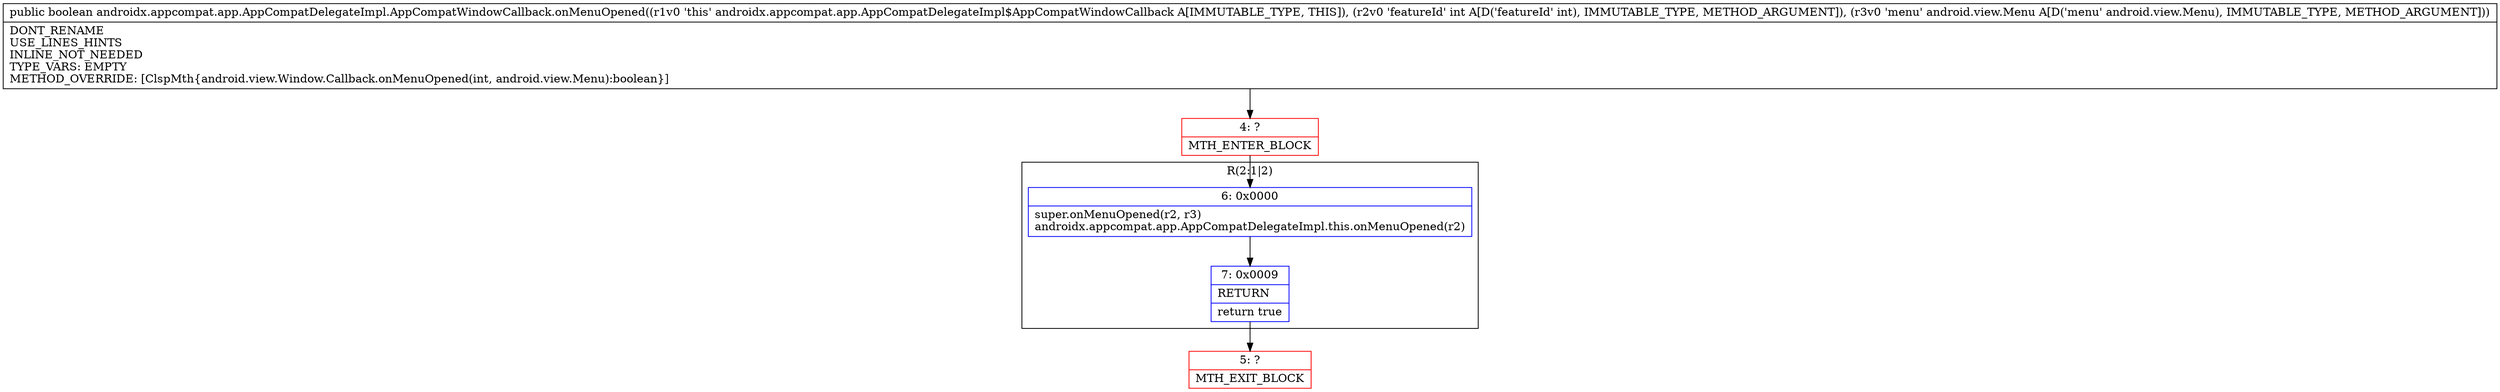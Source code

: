 digraph "CFG forandroidx.appcompat.app.AppCompatDelegateImpl.AppCompatWindowCallback.onMenuOpened(ILandroid\/view\/Menu;)Z" {
subgraph cluster_Region_70506070 {
label = "R(2:1|2)";
node [shape=record,color=blue];
Node_6 [shape=record,label="{6\:\ 0x0000|super.onMenuOpened(r2, r3)\landroidx.appcompat.app.AppCompatDelegateImpl.this.onMenuOpened(r2)\l}"];
Node_7 [shape=record,label="{7\:\ 0x0009|RETURN\l|return true\l}"];
}
Node_4 [shape=record,color=red,label="{4\:\ ?|MTH_ENTER_BLOCK\l}"];
Node_5 [shape=record,color=red,label="{5\:\ ?|MTH_EXIT_BLOCK\l}"];
MethodNode[shape=record,label="{public boolean androidx.appcompat.app.AppCompatDelegateImpl.AppCompatWindowCallback.onMenuOpened((r1v0 'this' androidx.appcompat.app.AppCompatDelegateImpl$AppCompatWindowCallback A[IMMUTABLE_TYPE, THIS]), (r2v0 'featureId' int A[D('featureId' int), IMMUTABLE_TYPE, METHOD_ARGUMENT]), (r3v0 'menu' android.view.Menu A[D('menu' android.view.Menu), IMMUTABLE_TYPE, METHOD_ARGUMENT]))  | DONT_RENAME\lUSE_LINES_HINTS\lINLINE_NOT_NEEDED\lTYPE_VARS: EMPTY\lMETHOD_OVERRIDE: [ClspMth\{android.view.Window.Callback.onMenuOpened(int, android.view.Menu):boolean\}]\l}"];
MethodNode -> Node_4;Node_6 -> Node_7;
Node_7 -> Node_5;
Node_4 -> Node_6;
}

